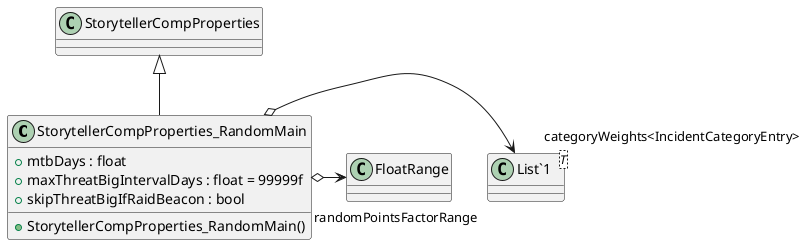 @startuml
class StorytellerCompProperties_RandomMain {
    + mtbDays : float
    + maxThreatBigIntervalDays : float = 99999f
    + skipThreatBigIfRaidBeacon : bool
    + StorytellerCompProperties_RandomMain()
}
class "List`1"<T> {
}
StorytellerCompProperties <|-- StorytellerCompProperties_RandomMain
StorytellerCompProperties_RandomMain o-> "categoryWeights<IncidentCategoryEntry>" "List`1"
StorytellerCompProperties_RandomMain o-> "randomPointsFactorRange" FloatRange
@enduml
